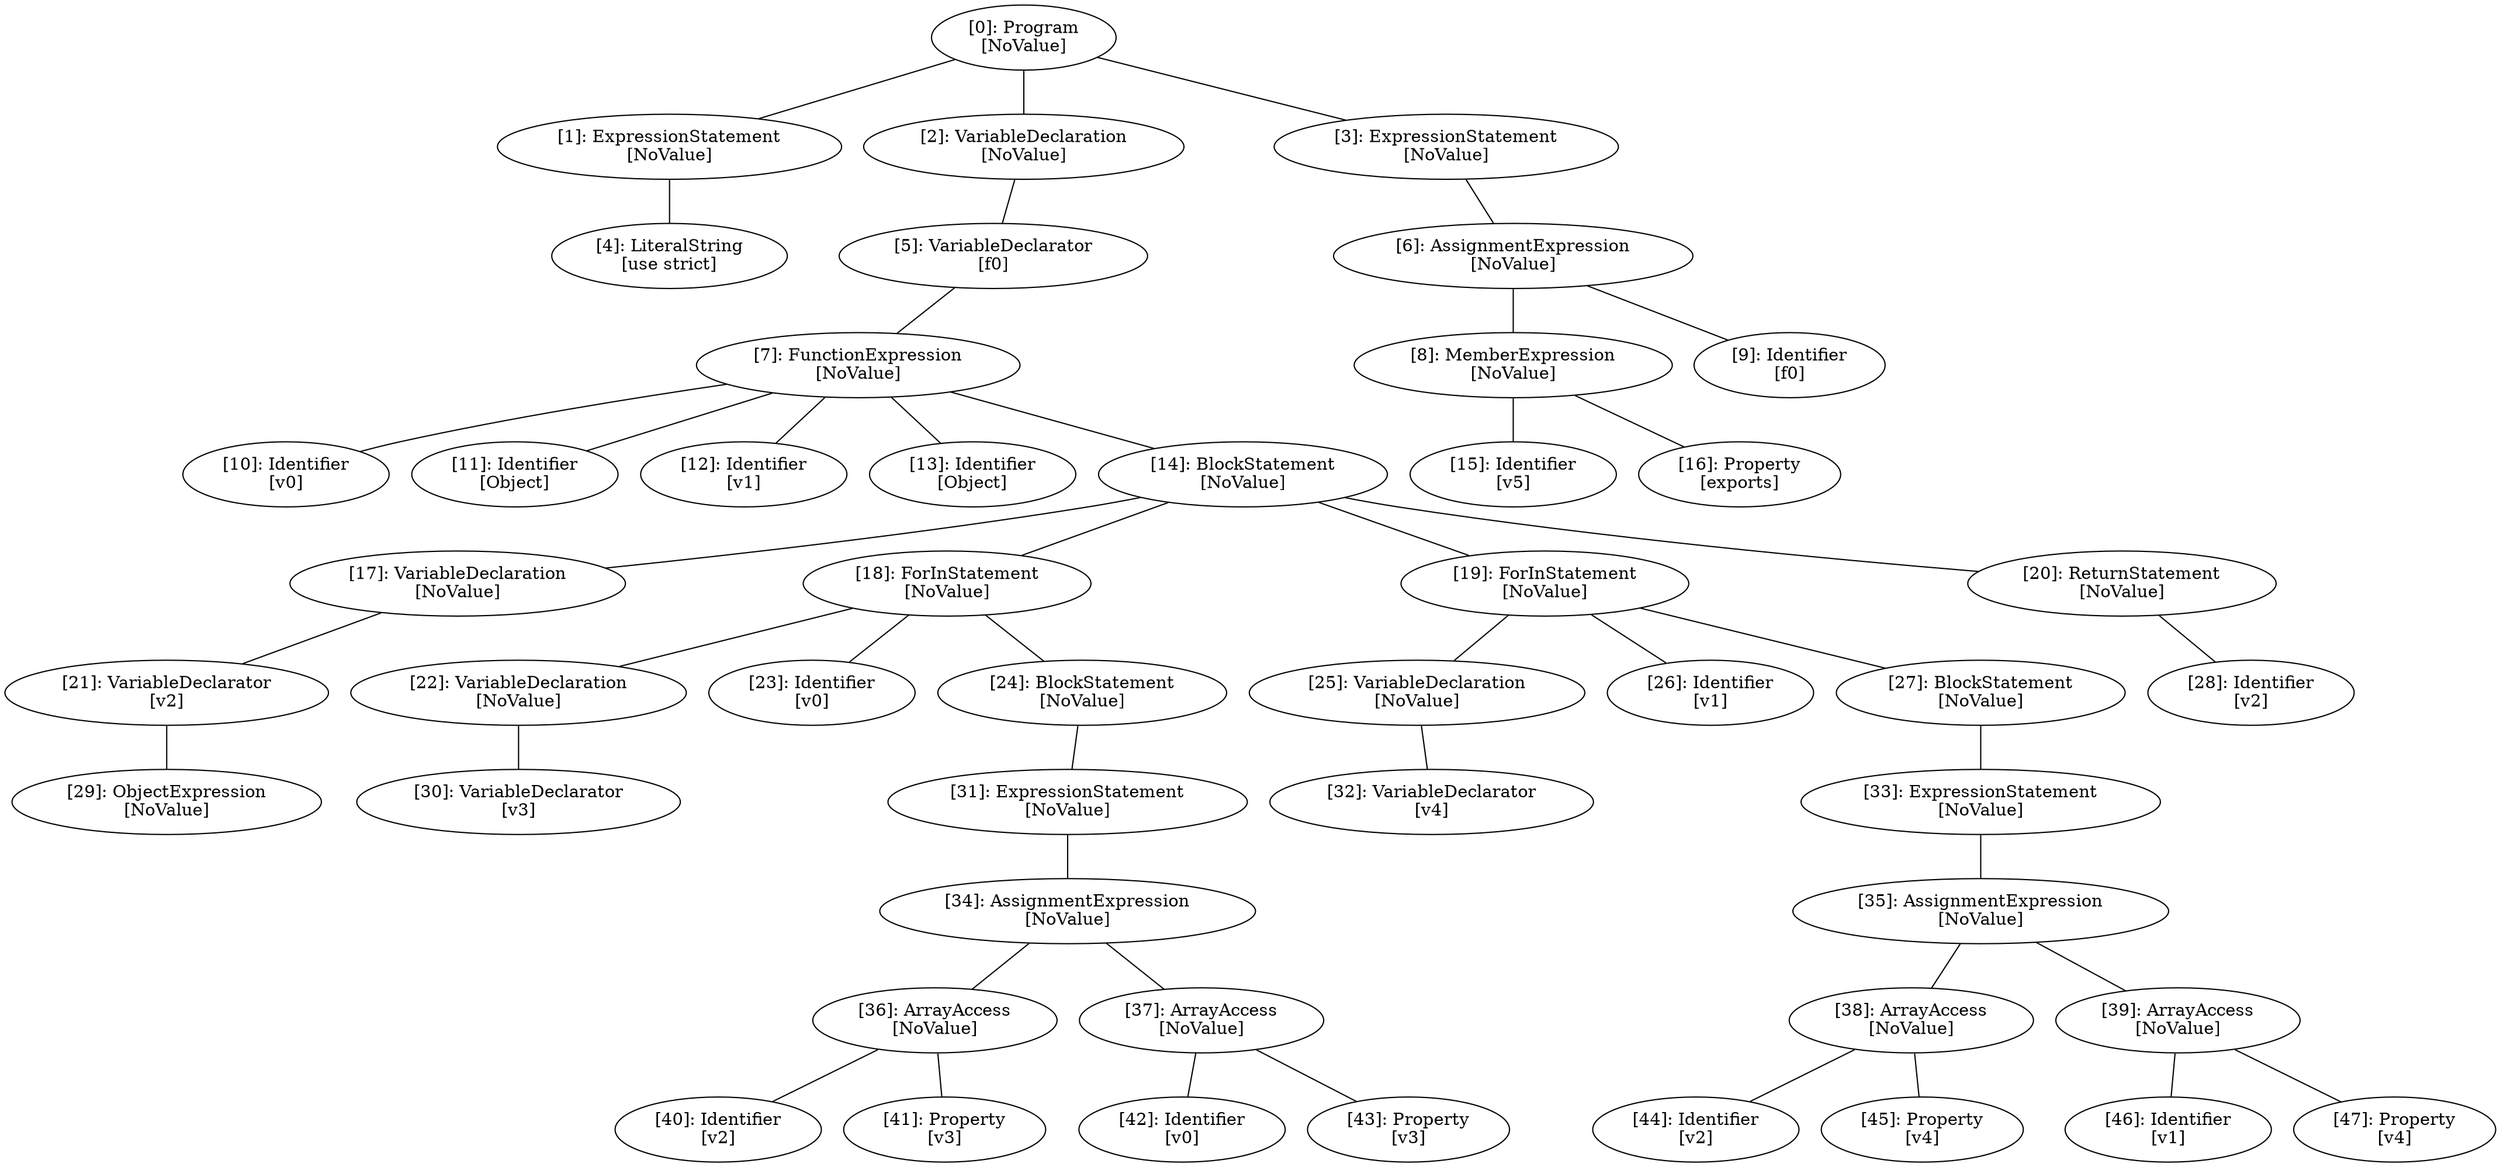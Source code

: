 // Result
graph {
	0 [label="[0]: Program
[NoValue]"]
	1 [label="[1]: ExpressionStatement
[NoValue]"]
	2 [label="[2]: VariableDeclaration
[NoValue]"]
	3 [label="[3]: ExpressionStatement
[NoValue]"]
	4 [label="[4]: LiteralString
[use strict]"]
	5 [label="[5]: VariableDeclarator
[f0]"]
	6 [label="[6]: AssignmentExpression
[NoValue]"]
	7 [label="[7]: FunctionExpression
[NoValue]"]
	8 [label="[8]: MemberExpression
[NoValue]"]
	9 [label="[9]: Identifier
[f0]"]
	10 [label="[10]: Identifier
[v0]"]
	11 [label="[11]: Identifier
[Object]"]
	12 [label="[12]: Identifier
[v1]"]
	13 [label="[13]: Identifier
[Object]"]
	14 [label="[14]: BlockStatement
[NoValue]"]
	15 [label="[15]: Identifier
[v5]"]
	16 [label="[16]: Property
[exports]"]
	17 [label="[17]: VariableDeclaration
[NoValue]"]
	18 [label="[18]: ForInStatement
[NoValue]"]
	19 [label="[19]: ForInStatement
[NoValue]"]
	20 [label="[20]: ReturnStatement
[NoValue]"]
	21 [label="[21]: VariableDeclarator
[v2]"]
	22 [label="[22]: VariableDeclaration
[NoValue]"]
	23 [label="[23]: Identifier
[v0]"]
	24 [label="[24]: BlockStatement
[NoValue]"]
	25 [label="[25]: VariableDeclaration
[NoValue]"]
	26 [label="[26]: Identifier
[v1]"]
	27 [label="[27]: BlockStatement
[NoValue]"]
	28 [label="[28]: Identifier
[v2]"]
	29 [label="[29]: ObjectExpression
[NoValue]"]
	30 [label="[30]: VariableDeclarator
[v3]"]
	31 [label="[31]: ExpressionStatement
[NoValue]"]
	32 [label="[32]: VariableDeclarator
[v4]"]
	33 [label="[33]: ExpressionStatement
[NoValue]"]
	34 [label="[34]: AssignmentExpression
[NoValue]"]
	35 [label="[35]: AssignmentExpression
[NoValue]"]
	36 [label="[36]: ArrayAccess
[NoValue]"]
	37 [label="[37]: ArrayAccess
[NoValue]"]
	38 [label="[38]: ArrayAccess
[NoValue]"]
	39 [label="[39]: ArrayAccess
[NoValue]"]
	40 [label="[40]: Identifier
[v2]"]
	41 [label="[41]: Property
[v3]"]
	42 [label="[42]: Identifier
[v0]"]
	43 [label="[43]: Property
[v3]"]
	44 [label="[44]: Identifier
[v2]"]
	45 [label="[45]: Property
[v4]"]
	46 [label="[46]: Identifier
[v1]"]
	47 [label="[47]: Property
[v4]"]
	0 -- 1
	0 -- 2
	0 -- 3
	1 -- 4
	2 -- 5
	3 -- 6
	5 -- 7
	6 -- 8
	6 -- 9
	7 -- 10
	7 -- 11
	7 -- 12
	7 -- 13
	7 -- 14
	8 -- 15
	8 -- 16
	14 -- 17
	14 -- 18
	14 -- 19
	14 -- 20
	17 -- 21
	18 -- 22
	18 -- 23
	18 -- 24
	19 -- 25
	19 -- 26
	19 -- 27
	20 -- 28
	21 -- 29
	22 -- 30
	24 -- 31
	25 -- 32
	27 -- 33
	31 -- 34
	33 -- 35
	34 -- 36
	34 -- 37
	35 -- 38
	35 -- 39
	36 -- 40
	36 -- 41
	37 -- 42
	37 -- 43
	38 -- 44
	38 -- 45
	39 -- 46
	39 -- 47
}
